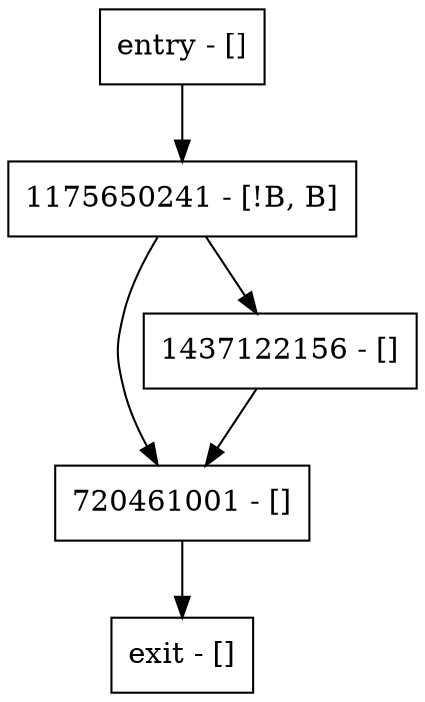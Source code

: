 digraph main {
node [shape=record];
entry [label="entry - []"];
exit [label="exit - []"];
720461001 [label="720461001 - []"];
1175650241 [label="1175650241 - [!B, B]"];
1437122156 [label="1437122156 - []"];
entry;
exit;
entry -> 1175650241;
720461001 -> exit;
1175650241 -> 720461001;
1175650241 -> 1437122156;
1437122156 -> 720461001;
}
